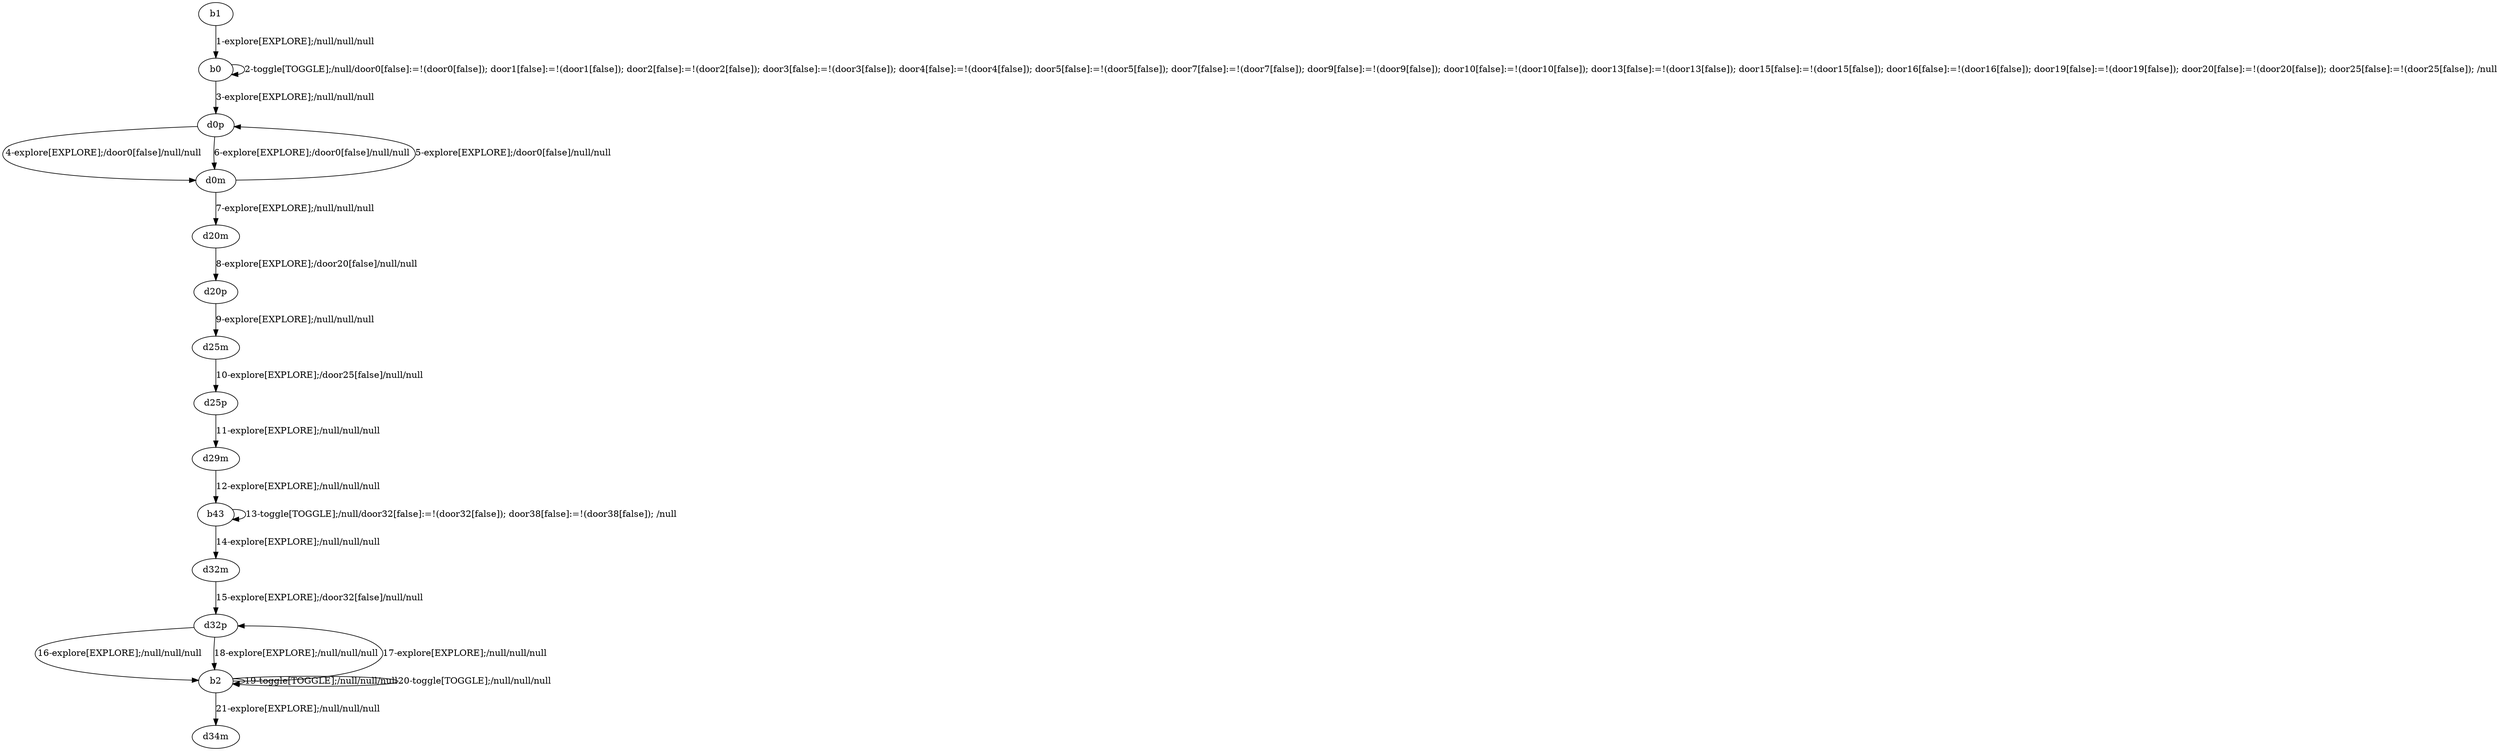 # Total number of goals covered by this test: 1
# b2 --> d32p

digraph g {
"b1" -> "b0" [label = "1-explore[EXPLORE];/null/null/null"];
"b0" -> "b0" [label = "2-toggle[TOGGLE];/null/door0[false]:=!(door0[false]); door1[false]:=!(door1[false]); door2[false]:=!(door2[false]); door3[false]:=!(door3[false]); door4[false]:=!(door4[false]); door5[false]:=!(door5[false]); door7[false]:=!(door7[false]); door9[false]:=!(door9[false]); door10[false]:=!(door10[false]); door13[false]:=!(door13[false]); door15[false]:=!(door15[false]); door16[false]:=!(door16[false]); door19[false]:=!(door19[false]); door20[false]:=!(door20[false]); door25[false]:=!(door25[false]); /null"];
"b0" -> "d0p" [label = "3-explore[EXPLORE];/null/null/null"];
"d0p" -> "d0m" [label = "4-explore[EXPLORE];/door0[false]/null/null"];
"d0m" -> "d0p" [label = "5-explore[EXPLORE];/door0[false]/null/null"];
"d0p" -> "d0m" [label = "6-explore[EXPLORE];/door0[false]/null/null"];
"d0m" -> "d20m" [label = "7-explore[EXPLORE];/null/null/null"];
"d20m" -> "d20p" [label = "8-explore[EXPLORE];/door20[false]/null/null"];
"d20p" -> "d25m" [label = "9-explore[EXPLORE];/null/null/null"];
"d25m" -> "d25p" [label = "10-explore[EXPLORE];/door25[false]/null/null"];
"d25p" -> "d29m" [label = "11-explore[EXPLORE];/null/null/null"];
"d29m" -> "b43" [label = "12-explore[EXPLORE];/null/null/null"];
"b43" -> "b43" [label = "13-toggle[TOGGLE];/null/door32[false]:=!(door32[false]); door38[false]:=!(door38[false]); /null"];
"b43" -> "d32m" [label = "14-explore[EXPLORE];/null/null/null"];
"d32m" -> "d32p" [label = "15-explore[EXPLORE];/door32[false]/null/null"];
"d32p" -> "b2" [label = "16-explore[EXPLORE];/null/null/null"];
"b2" -> "d32p" [label = "17-explore[EXPLORE];/null/null/null"];
"d32p" -> "b2" [label = "18-explore[EXPLORE];/null/null/null"];
"b2" -> "b2" [label = "19-toggle[TOGGLE];/null/null/null"];
"b2" -> "b2" [label = "20-toggle[TOGGLE];/null/null/null"];
"b2" -> "d34m" [label = "21-explore[EXPLORE];/null/null/null"];
}